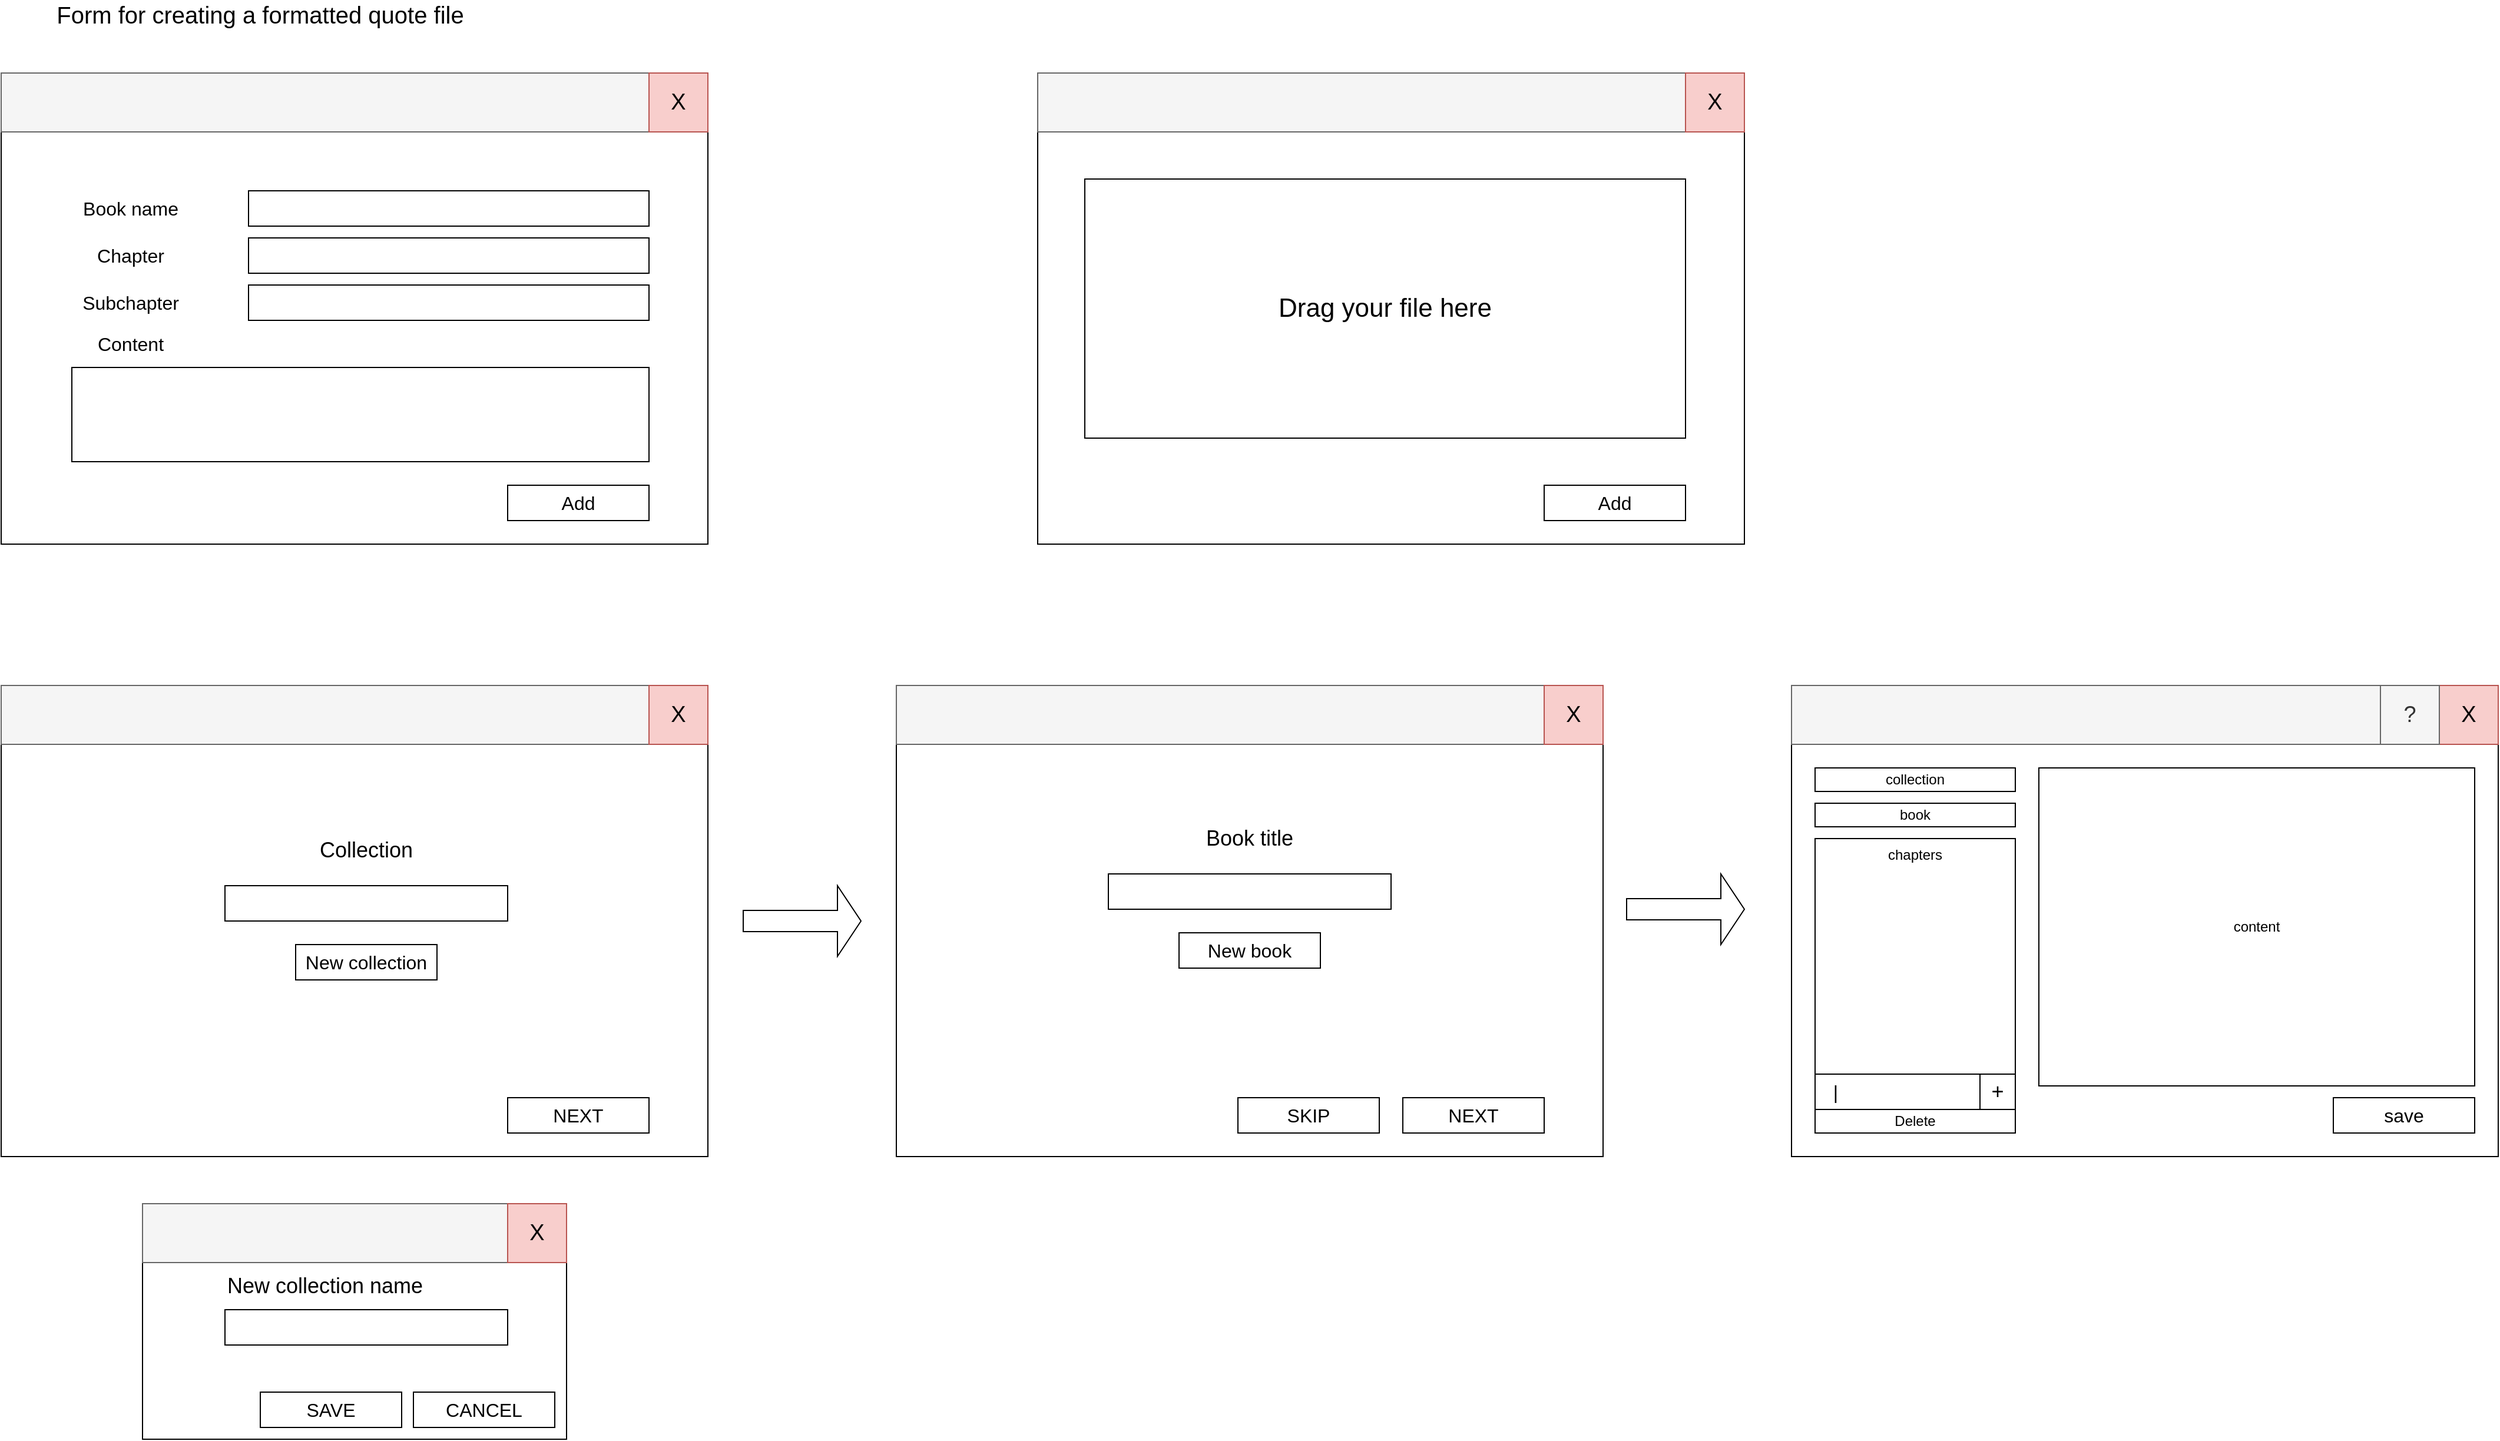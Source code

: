 <mxfile version="15.2.7" type="device" pages="2"><diagram id="C3_eOWQH7RXJElyzc6eg" name="Creating quote file"><mxGraphModel dx="1550" dy="829" grid="1" gridSize="10" guides="1" tooltips="1" connect="1" arrows="1" fold="1" page="1" pageScale="1" pageWidth="827" pageHeight="1169" math="0" shadow="0"><root><mxCell id="0"/><mxCell id="1" parent="0"/><mxCell id="GURmUVow5rWGhMp_36DW-1" value="" style="rounded=0;whiteSpace=wrap;html=1;" parent="1" vertex="1"><mxGeometry x="80" y="80" width="600" height="400" as="geometry"/></mxCell><mxCell id="GURmUVow5rWGhMp_36DW-3" value="" style="rounded=0;whiteSpace=wrap;html=1;fillColor=#f5f5f5;strokeColor=#666666;fontColor=#333333;" parent="1" vertex="1"><mxGeometry x="80" y="80" width="600" height="50" as="geometry"/></mxCell><mxCell id="GURmUVow5rWGhMp_36DW-2" value="&lt;font style=&quot;font-size: 19px&quot;&gt;X&lt;/font&gt;" style="rounded=0;whiteSpace=wrap;html=1;fillColor=#f8cecc;strokeColor=#b85450;" parent="1" vertex="1"><mxGeometry x="630" y="80" width="50" height="50" as="geometry"/></mxCell><mxCell id="GURmUVow5rWGhMp_36DW-4" value="&lt;font style=&quot;font-size: 20px&quot;&gt;Form for creating a formatted quote file&lt;/font&gt;" style="text;html=1;strokeColor=none;fillColor=none;align=center;verticalAlign=middle;whiteSpace=wrap;rounded=0;" parent="1" vertex="1"><mxGeometry x="80" y="20" width="440" height="20" as="geometry"/></mxCell><mxCell id="GURmUVow5rWGhMp_36DW-5" value="" style="rounded=0;whiteSpace=wrap;html=1;" parent="1" vertex="1"><mxGeometry x="290" y="180" width="340" height="30" as="geometry"/></mxCell><mxCell id="GURmUVow5rWGhMp_36DW-6" value="&lt;font style=&quot;font-size: 16px&quot;&gt;Book name&lt;/font&gt;" style="text;html=1;strokeColor=none;fillColor=none;align=center;verticalAlign=middle;whiteSpace=wrap;rounded=0;" parent="1" vertex="1"><mxGeometry x="110" y="185" width="160" height="20" as="geometry"/></mxCell><mxCell id="GURmUVow5rWGhMp_36DW-7" value="" style="rounded=0;whiteSpace=wrap;html=1;" parent="1" vertex="1"><mxGeometry x="290" y="220" width="340" height="30" as="geometry"/></mxCell><mxCell id="GURmUVow5rWGhMp_36DW-8" value="&lt;font style=&quot;font-size: 16px&quot;&gt;Chapter&lt;/font&gt;" style="text;html=1;strokeColor=none;fillColor=none;align=center;verticalAlign=middle;whiteSpace=wrap;rounded=0;" parent="1" vertex="1"><mxGeometry x="110" y="225" width="160" height="20" as="geometry"/></mxCell><mxCell id="GURmUVow5rWGhMp_36DW-9" value="" style="rounded=0;whiteSpace=wrap;html=1;" parent="1" vertex="1"><mxGeometry x="290" y="260" width="340" height="30" as="geometry"/></mxCell><mxCell id="GURmUVow5rWGhMp_36DW-10" value="&lt;font style=&quot;font-size: 16px&quot;&gt;Subchapter&lt;/font&gt;" style="text;html=1;strokeColor=none;fillColor=none;align=center;verticalAlign=middle;whiteSpace=wrap;rounded=0;" parent="1" vertex="1"><mxGeometry x="110" y="265" width="160" height="20" as="geometry"/></mxCell><mxCell id="GURmUVow5rWGhMp_36DW-12" value="&lt;font style=&quot;font-size: 16px&quot;&gt;Content&lt;/font&gt;" style="text;html=1;strokeColor=none;fillColor=none;align=center;verticalAlign=middle;whiteSpace=wrap;rounded=0;" parent="1" vertex="1"><mxGeometry x="110" y="300" width="160" height="20" as="geometry"/></mxCell><mxCell id="GURmUVow5rWGhMp_36DW-13" value="" style="rounded=0;whiteSpace=wrap;html=1;" parent="1" vertex="1"><mxGeometry x="140" y="330" width="490" height="80" as="geometry"/></mxCell><mxCell id="GURmUVow5rWGhMp_36DW-14" value="&lt;font style=&quot;font-size: 16px&quot;&gt;Add&lt;/font&gt;" style="rounded=0;whiteSpace=wrap;html=1;" parent="1" vertex="1"><mxGeometry x="510" y="430" width="120" height="30" as="geometry"/></mxCell><mxCell id="GURmUVow5rWGhMp_36DW-15" value="" style="rounded=0;whiteSpace=wrap;html=1;" parent="1" vertex="1"><mxGeometry x="960" y="80" width="600" height="400" as="geometry"/></mxCell><mxCell id="GURmUVow5rWGhMp_36DW-16" value="" style="rounded=0;whiteSpace=wrap;html=1;fillColor=#f5f5f5;strokeColor=#666666;fontColor=#333333;" parent="1" vertex="1"><mxGeometry x="960" y="80" width="600" height="50" as="geometry"/></mxCell><mxCell id="GURmUVow5rWGhMp_36DW-17" value="&lt;font style=&quot;font-size: 19px&quot;&gt;X&lt;/font&gt;" style="rounded=0;whiteSpace=wrap;html=1;fillColor=#f8cecc;strokeColor=#b85450;" parent="1" vertex="1"><mxGeometry x="1510" y="80" width="50" height="50" as="geometry"/></mxCell><mxCell id="GURmUVow5rWGhMp_36DW-26" value="&lt;font style=&quot;font-size: 16px&quot;&gt;Add&lt;/font&gt;" style="rounded=0;whiteSpace=wrap;html=1;" parent="1" vertex="1"><mxGeometry x="1390" y="430" width="120" height="30" as="geometry"/></mxCell><mxCell id="GURmUVow5rWGhMp_36DW-28" value="&lt;font style=&quot;font-size: 22px&quot;&gt;Drag your file here&lt;/font&gt;" style="rounded=0;whiteSpace=wrap;html=1;" parent="1" vertex="1"><mxGeometry x="1000" y="170" width="510" height="220" as="geometry"/></mxCell><mxCell id="1QRAPN_o64MiS8nO-Kgq-1" value="" style="rounded=0;whiteSpace=wrap;html=1;" parent="1" vertex="1"><mxGeometry x="840" y="600" width="600" height="400" as="geometry"/></mxCell><mxCell id="1QRAPN_o64MiS8nO-Kgq-2" value="" style="rounded=0;whiteSpace=wrap;html=1;fillColor=#f5f5f5;strokeColor=#666666;fontColor=#333333;" parent="1" vertex="1"><mxGeometry x="840" y="600" width="600" height="50" as="geometry"/></mxCell><mxCell id="1QRAPN_o64MiS8nO-Kgq-3" value="&lt;font style=&quot;font-size: 19px&quot;&gt;X&lt;/font&gt;" style="rounded=0;whiteSpace=wrap;html=1;fillColor=#f8cecc;strokeColor=#b85450;" parent="1" vertex="1"><mxGeometry x="1390" y="600" width="50" height="50" as="geometry"/></mxCell><mxCell id="1QRAPN_o64MiS8nO-Kgq-12" value="&lt;font style=&quot;font-size: 16px&quot;&gt;NEXT&lt;/font&gt;" style="rounded=0;whiteSpace=wrap;html=1;" parent="1" vertex="1"><mxGeometry x="1270" y="950" width="120" height="30" as="geometry"/></mxCell><mxCell id="1QRAPN_o64MiS8nO-Kgq-13" value="&lt;font style=&quot;font-size: 18px&quot;&gt;Book title&lt;/font&gt;" style="text;html=1;strokeColor=none;fillColor=none;align=center;verticalAlign=middle;whiteSpace=wrap;rounded=0;" parent="1" vertex="1"><mxGeometry x="1055" y="720" width="170" height="20" as="geometry"/></mxCell><mxCell id="1QRAPN_o64MiS8nO-Kgq-14" value="" style="rounded=0;whiteSpace=wrap;html=1;" parent="1" vertex="1"><mxGeometry x="1020" y="760" width="240" height="30" as="geometry"/></mxCell><mxCell id="1QRAPN_o64MiS8nO-Kgq-15" value="" style="shape=singleArrow;whiteSpace=wrap;html=1;" parent="1" vertex="1"><mxGeometry x="710" y="770" width="100" height="60" as="geometry"/></mxCell><mxCell id="1QRAPN_o64MiS8nO-Kgq-16" value="" style="rounded=0;whiteSpace=wrap;html=1;" parent="1" vertex="1"><mxGeometry x="80" y="600" width="600" height="400" as="geometry"/></mxCell><mxCell id="1QRAPN_o64MiS8nO-Kgq-17" value="" style="rounded=0;whiteSpace=wrap;html=1;fillColor=#f5f5f5;strokeColor=#666666;fontColor=#333333;" parent="1" vertex="1"><mxGeometry x="80" y="600" width="600" height="50" as="geometry"/></mxCell><mxCell id="1QRAPN_o64MiS8nO-Kgq-18" value="&lt;font style=&quot;font-size: 19px&quot;&gt;X&lt;/font&gt;" style="rounded=0;whiteSpace=wrap;html=1;fillColor=#f8cecc;strokeColor=#b85450;" parent="1" vertex="1"><mxGeometry x="630" y="600" width="50" height="50" as="geometry"/></mxCell><mxCell id="1QRAPN_o64MiS8nO-Kgq-19" value="&lt;font style=&quot;font-size: 16px&quot;&gt;NEXT&lt;/font&gt;" style="rounded=0;whiteSpace=wrap;html=1;" parent="1" vertex="1"><mxGeometry x="510" y="950" width="120" height="30" as="geometry"/></mxCell><mxCell id="1QRAPN_o64MiS8nO-Kgq-28" value="&lt;font style=&quot;font-size: 18px&quot;&gt;Collection&lt;/font&gt;" style="text;html=1;strokeColor=none;fillColor=none;align=center;verticalAlign=middle;whiteSpace=wrap;rounded=0;" parent="1" vertex="1"><mxGeometry x="305" y="730" width="170" height="20" as="geometry"/></mxCell><mxCell id="1QRAPN_o64MiS8nO-Kgq-29" value="" style="rounded=0;whiteSpace=wrap;html=1;" parent="1" vertex="1"><mxGeometry x="270" y="770" width="240" height="30" as="geometry"/></mxCell><mxCell id="1QRAPN_o64MiS8nO-Kgq-30" value="&lt;font style=&quot;font-size: 16px&quot;&gt;New collection&lt;/font&gt;" style="rounded=0;whiteSpace=wrap;html=1;" parent="1" vertex="1"><mxGeometry x="330" y="820" width="120" height="30" as="geometry"/></mxCell><mxCell id="1QRAPN_o64MiS8nO-Kgq-31" value="" style="shape=singleArrow;whiteSpace=wrap;html=1;" parent="1" vertex="1"><mxGeometry x="1460" y="760" width="100" height="60" as="geometry"/></mxCell><mxCell id="1QRAPN_o64MiS8nO-Kgq-32" value="" style="rounded=0;whiteSpace=wrap;html=1;" parent="1" vertex="1"><mxGeometry x="1600" y="600" width="600" height="400" as="geometry"/></mxCell><mxCell id="1QRAPN_o64MiS8nO-Kgq-33" value="" style="rounded=0;whiteSpace=wrap;html=1;fillColor=#f5f5f5;strokeColor=#666666;fontColor=#333333;" parent="1" vertex="1"><mxGeometry x="1600" y="600" width="600" height="50" as="geometry"/></mxCell><mxCell id="1QRAPN_o64MiS8nO-Kgq-34" value="&lt;font style=&quot;font-size: 19px&quot;&gt;X&lt;/font&gt;" style="rounded=0;whiteSpace=wrap;html=1;fillColor=#f8cecc;strokeColor=#b85450;" parent="1" vertex="1"><mxGeometry x="2150" y="600" width="50" height="50" as="geometry"/></mxCell><mxCell id="1QRAPN_o64MiS8nO-Kgq-35" value="&lt;font style=&quot;font-size: 16px&quot;&gt;save&lt;/font&gt;" style="rounded=0;whiteSpace=wrap;html=1;" parent="1" vertex="1"><mxGeometry x="2060" y="950" width="120" height="30" as="geometry"/></mxCell><mxCell id="1QRAPN_o64MiS8nO-Kgq-40" value="" style="rounded=0;whiteSpace=wrap;html=1;" parent="1" vertex="1"><mxGeometry x="200" y="1040" width="360" height="200" as="geometry"/></mxCell><mxCell id="1QRAPN_o64MiS8nO-Kgq-41" value="" style="rounded=0;whiteSpace=wrap;html=1;fillColor=#f5f5f5;strokeColor=#666666;fontColor=#333333;" parent="1" vertex="1"><mxGeometry x="200" y="1040" width="360" height="50" as="geometry"/></mxCell><mxCell id="1QRAPN_o64MiS8nO-Kgq-42" value="&lt;font style=&quot;font-size: 19px&quot;&gt;X&lt;/font&gt;" style="rounded=0;whiteSpace=wrap;html=1;fillColor=#f8cecc;strokeColor=#b85450;" parent="1" vertex="1"><mxGeometry x="510" y="1040" width="50" height="50" as="geometry"/></mxCell><mxCell id="1QRAPN_o64MiS8nO-Kgq-43" value="&lt;font style=&quot;font-size: 16px&quot;&gt;CANCEL&lt;/font&gt;" style="rounded=0;whiteSpace=wrap;html=1;" parent="1" vertex="1"><mxGeometry x="430" y="1200" width="120" height="30" as="geometry"/></mxCell><mxCell id="1QRAPN_o64MiS8nO-Kgq-44" value="&lt;font style=&quot;font-size: 16px&quot;&gt;SAVE&lt;/font&gt;" style="rounded=0;whiteSpace=wrap;html=1;" parent="1" vertex="1"><mxGeometry x="300" y="1200" width="120" height="30" as="geometry"/></mxCell><mxCell id="1QRAPN_o64MiS8nO-Kgq-45" value="" style="rounded=0;whiteSpace=wrap;html=1;" parent="1" vertex="1"><mxGeometry x="270" y="1130" width="240" height="30" as="geometry"/></mxCell><mxCell id="1QRAPN_o64MiS8nO-Kgq-46" value="&lt;font style=&quot;font-size: 18px&quot;&gt;New collection name&lt;/font&gt;" style="text;html=1;strokeColor=none;fillColor=none;align=center;verticalAlign=middle;whiteSpace=wrap;rounded=0;" parent="1" vertex="1"><mxGeometry x="270" y="1100" width="170" height="20" as="geometry"/></mxCell><mxCell id="1QRAPN_o64MiS8nO-Kgq-49" value="collection" style="rounded=0;whiteSpace=wrap;html=1;" parent="1" vertex="1"><mxGeometry x="1620" y="670" width="170" height="20" as="geometry"/></mxCell><mxCell id="1QRAPN_o64MiS8nO-Kgq-50" value="book" style="rounded=0;whiteSpace=wrap;html=1;" parent="1" vertex="1"><mxGeometry x="1620" y="700" width="170" height="20" as="geometry"/></mxCell><mxCell id="1QRAPN_o64MiS8nO-Kgq-51" value="chapters" style="rounded=0;whiteSpace=wrap;html=1;verticalAlign=top;" parent="1" vertex="1"><mxGeometry x="1620" y="730" width="170" height="250" as="geometry"/></mxCell><mxCell id="1QRAPN_o64MiS8nO-Kgq-53" value="content" style="rounded=0;whiteSpace=wrap;html=1;" parent="1" vertex="1"><mxGeometry x="1810" y="670" width="370" height="270" as="geometry"/></mxCell><mxCell id="2RiBpVpLDOUfWEZ0JoRO-2" value="Delete" style="rounded=0;whiteSpace=wrap;html=1;" vertex="1" parent="1"><mxGeometry x="1620" y="960" width="170" height="20" as="geometry"/></mxCell><mxCell id="2RiBpVpLDOUfWEZ0JoRO-10" value="&lt;font style=&quot;font-size: 16px&quot;&gt;New book&lt;/font&gt;" style="rounded=0;whiteSpace=wrap;html=1;" vertex="1" parent="1"><mxGeometry x="1080" y="810" width="120" height="30" as="geometry"/></mxCell><mxCell id="2RiBpVpLDOUfWEZ0JoRO-11" value="&lt;font style=&quot;font-size: 16px&quot;&gt;SKIP&lt;/font&gt;" style="rounded=0;whiteSpace=wrap;html=1;" vertex="1" parent="1"><mxGeometry x="1130" y="950" width="120" height="30" as="geometry"/></mxCell><mxCell id="x5YWxzkU8UdcVnl9rsIg-1" value="&lt;span style=&quot;font-size: 16px&quot;&gt;&amp;nbsp; &amp;nbsp;|&lt;/span&gt;" style="rounded=0;whiteSpace=wrap;html=1;align=left;" vertex="1" parent="1"><mxGeometry x="1620" y="930" width="170" height="30" as="geometry"/></mxCell><mxCell id="2RiBpVpLDOUfWEZ0JoRO-1" value="&lt;font style=&quot;font-size: 18px&quot;&gt;+&lt;/font&gt;" style="rounded=0;whiteSpace=wrap;html=1;" vertex="1" parent="1"><mxGeometry x="1760" y="930" width="30" height="30" as="geometry"/></mxCell><mxCell id="YkkLEtvUz7IbfURMfZ7b-1" value="&lt;font style=&quot;font-size: 19px&quot;&gt;?&lt;/font&gt;" style="rounded=0;whiteSpace=wrap;html=1;fillColor=#f5f5f5;strokeColor=#666666;fontColor=#333333;" vertex="1" parent="1"><mxGeometry x="2100" y="600" width="50" height="50" as="geometry"/></mxCell></root></mxGraphModel></diagram><diagram id="jrUE0O6aebA6EA8pqhLE" name="Entities"><mxGraphModel dx="1550" dy="829" grid="1" gridSize="10" guides="1" tooltips="1" connect="1" arrows="1" fold="1" page="1" pageScale="1" pageWidth="827" pageHeight="1169" math="0" shadow="0"><root><mxCell id="SeekPWHqxVPYFZYiVB8H-0"/><mxCell id="SeekPWHqxVPYFZYiVB8H-1" parent="SeekPWHqxVPYFZYiVB8H-0"/><mxCell id="QdgG0kCgSpWK4qKOKHME-0" value="Collection" style="swimlane;fontStyle=0;childLayout=stackLayout;horizontal=1;startSize=26;horizontalStack=0;resizeParent=1;resizeParentMax=0;resizeLast=0;collapsible=1;marginBottom=0;verticalAlign=top;fillColor=default;" vertex="1" parent="SeekPWHqxVPYFZYiVB8H-1"><mxGeometry x="100" y="260" width="140" height="78" as="geometry"/></mxCell><mxCell id="QdgG0kCgSpWK4qKOKHME-1" value="List&lt;Books&gt;" style="text;strokeColor=none;fillColor=default;align=left;verticalAlign=top;spacingLeft=4;spacingRight=4;overflow=hidden;rotatable=0;points=[[0,0.5],[1,0.5]];portConstraint=eastwest;" vertex="1" parent="QdgG0kCgSpWK4qKOKHME-0"><mxGeometry y="26" width="140" height="26" as="geometry"/></mxCell><mxCell id="QdgG0kCgSpWK4qKOKHME-2" value="Name : string" style="text;strokeColor=none;fillColor=default;align=left;verticalAlign=top;spacingLeft=4;spacingRight=4;overflow=hidden;rotatable=0;points=[[0,0.5],[1,0.5]];portConstraint=eastwest;" vertex="1" parent="QdgG0kCgSpWK4qKOKHME-0"><mxGeometry y="52" width="140" height="26" as="geometry"/></mxCell><mxCell id="QdgG0kCgSpWK4qKOKHME-4" value="Book" style="swimlane;fontStyle=0;childLayout=stackLayout;horizontal=1;startSize=26;horizontalStack=0;resizeParent=1;resizeParentMax=0;resizeLast=0;collapsible=1;marginBottom=0;verticalAlign=top;fillColor=default;" vertex="1" parent="SeekPWHqxVPYFZYiVB8H-1"><mxGeometry x="320" y="260" width="140" height="78" as="geometry"/></mxCell><mxCell id="QdgG0kCgSpWK4qKOKHME-5" value="List&lt;Chapters&gt;" style="text;strokeColor=none;fillColor=default;align=left;verticalAlign=top;spacingLeft=4;spacingRight=4;overflow=hidden;rotatable=0;points=[[0,0.5],[1,0.5]];portConstraint=eastwest;" vertex="1" parent="QdgG0kCgSpWK4qKOKHME-4"><mxGeometry y="26" width="140" height="26" as="geometry"/></mxCell><mxCell id="QdgG0kCgSpWK4qKOKHME-6" value="Name : string" style="text;strokeColor=none;fillColor=default;align=left;verticalAlign=top;spacingLeft=4;spacingRight=4;overflow=hidden;rotatable=0;points=[[0,0.5],[1,0.5]];portConstraint=eastwest;" vertex="1" parent="QdgG0kCgSpWK4qKOKHME-4"><mxGeometry y="52" width="140" height="26" as="geometry"/></mxCell><mxCell id="QdgG0kCgSpWK4qKOKHME-8" value="Chapter" style="swimlane;fontStyle=0;childLayout=stackLayout;horizontal=1;startSize=26;horizontalStack=0;resizeParent=1;resizeParentMax=0;resizeLast=0;collapsible=1;marginBottom=0;verticalAlign=top;fillColor=default;" vertex="1" parent="SeekPWHqxVPYFZYiVB8H-1"><mxGeometry x="520" y="260" width="140" height="78" as="geometry"/></mxCell><mxCell id="QdgG0kCgSpWK4qKOKHME-9" value="List&lt;string&gt;" style="text;strokeColor=none;fillColor=default;align=left;verticalAlign=top;spacingLeft=4;spacingRight=4;overflow=hidden;rotatable=0;points=[[0,0.5],[1,0.5]];portConstraint=eastwest;" vertex="1" parent="QdgG0kCgSpWK4qKOKHME-8"><mxGeometry y="26" width="140" height="26" as="geometry"/></mxCell><mxCell id="QdgG0kCgSpWK4qKOKHME-7" value="Name : string" style="text;strokeColor=none;fillColor=default;align=left;verticalAlign=top;spacingLeft=4;spacingRight=4;overflow=hidden;rotatable=0;points=[[0,0.5],[1,0.5]];portConstraint=eastwest;" vertex="1" parent="QdgG0kCgSpWK4qKOKHME-8"><mxGeometry y="52" width="140" height="26" as="geometry"/></mxCell><mxCell id="QdgG0kCgSpWK4qKOKHME-12" style="edgeStyle=orthogonalEdgeStyle;rounded=0;orthogonalLoop=1;jettySize=auto;html=1;entryX=0;entryY=0.25;entryDx=0;entryDy=0;" edge="1" parent="SeekPWHqxVPYFZYiVB8H-1" source="QdgG0kCgSpWK4qKOKHME-5" target="QdgG0kCgSpWK4qKOKHME-8"><mxGeometry relative="1" as="geometry"/></mxCell><mxCell id="QdgG0kCgSpWK4qKOKHME-13" style="edgeStyle=orthogonalEdgeStyle;rounded=0;orthogonalLoop=1;jettySize=auto;html=1;entryX=0.021;entryY=0.125;entryDx=0;entryDy=0;entryPerimeter=0;" edge="1" parent="SeekPWHqxVPYFZYiVB8H-1" source="QdgG0kCgSpWK4qKOKHME-1" target="QdgG0kCgSpWK4qKOKHME-4"><mxGeometry relative="1" as="geometry"/></mxCell></root></mxGraphModel></diagram></mxfile>